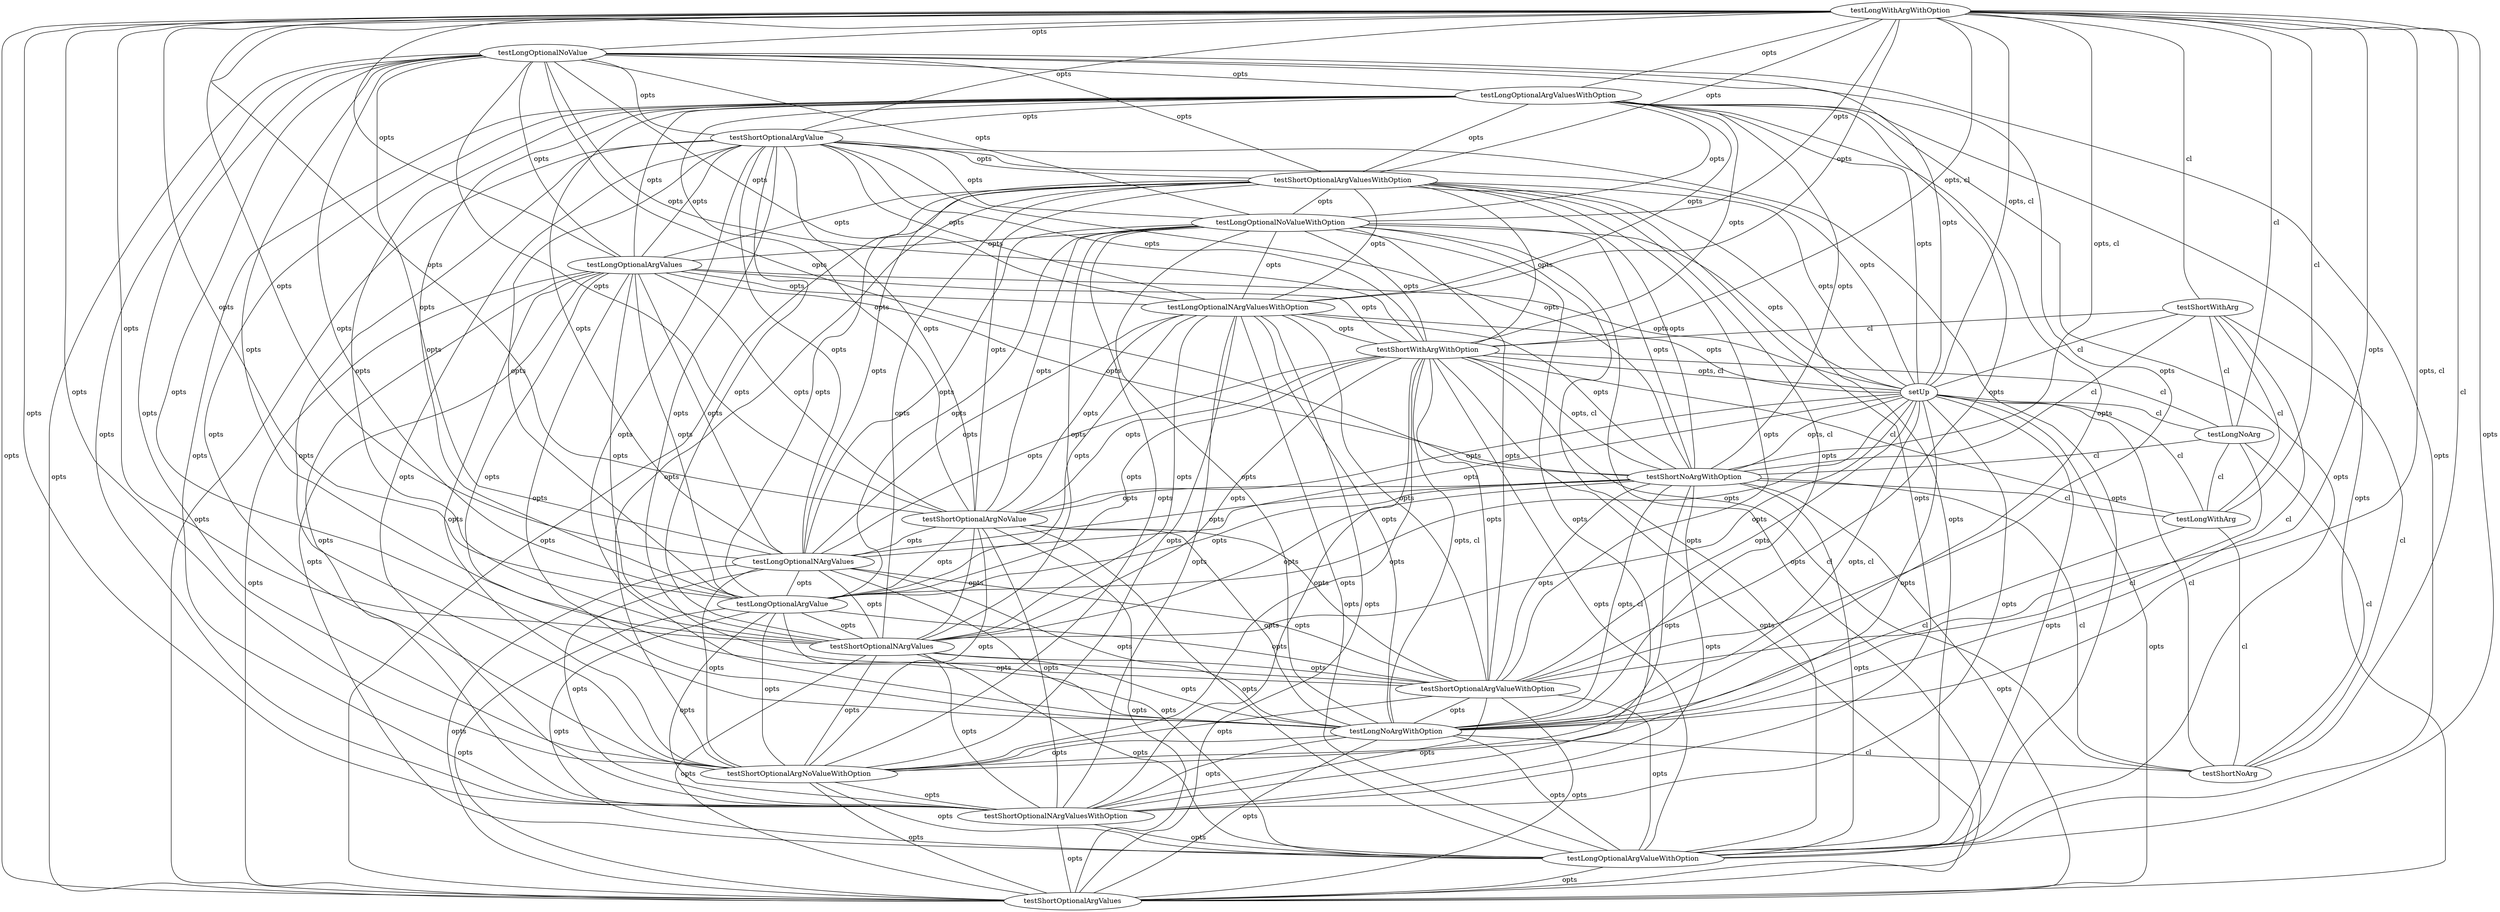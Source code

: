 digraph G {
testLongWithArgWithOption;
testLongOptionalNoValue;
testLongOptionalArgValuesWithOption;
testShortWithArg;
testShortOptionalArgValue;
testShortOptionalArgValuesWithOption;
testLongOptionalNoValueWithOption;
testLongOptionalArgValues;
testLongOptionalNArgValuesWithOption;
testShortWithArgWithOption;
setUp;
testLongNoArg;
testShortNoArgWithOption;
testLongWithArg;
testShortOptionalArgNoValue;
testLongOptionalNArgValues;
testLongOptionalArgValue;
testShortOptionalNArgValues;
testShortOptionalArgValueWithOption;
testLongNoArgWithOption;
testShortOptionalArgNoValueWithOption;
testShortOptionalNArgValuesWithOption;
testLongOptionalArgValueWithOption;
testShortOptionalArgValues;
testShortNoArg;
testLongWithArgWithOption -> testShortNoArgWithOption [label=" opts, cl", dir=none];
testLongWithArgWithOption -> testLongOptionalNoValue [label=" opts", dir=none];
testLongWithArgWithOption -> testLongWithArg [label=" cl", dir=none];
testLongWithArgWithOption -> testLongOptionalArgValuesWithOption [label=" opts", dir=none];
testLongWithArgWithOption -> testShortWithArg [label=" cl", dir=none];
testLongWithArgWithOption -> testShortOptionalArgValue [label=" opts", dir=none];
testLongWithArgWithOption -> testShortOptionalArgNoValue [label=" opts", dir=none];
testLongWithArgWithOption -> testShortOptionalArgValuesWithOption [label=" opts", dir=none];
testLongWithArgWithOption -> testLongOptionalNArgValues [label=" opts", dir=none];
testLongWithArgWithOption -> testLongOptionalNoValueWithOption [label=" opts", dir=none];
testLongWithArgWithOption -> testLongOptionalArgValue [label=" opts", dir=none];
testLongWithArgWithOption -> testLongOptionalArgValues [label=" opts", dir=none];
testLongWithArgWithOption -> testShortOptionalNArgValues [label=" opts", dir=none];
testLongWithArgWithOption -> testLongOptionalNArgValuesWithOption [label=" opts", dir=none];
testLongWithArgWithOption -> testShortWithArgWithOption [label=" opts, cl", dir=none];
testLongWithArgWithOption -> testShortOptionalArgValueWithOption [label=" opts", dir=none];
testLongWithArgWithOption -> setUp [label=" opts, cl", dir=none];
testLongWithArgWithOption -> testLongNoArgWithOption [label=" opts, cl", dir=none];
testLongWithArgWithOption -> testShortOptionalArgNoValueWithOption [label=" opts", dir=none];
testLongWithArgWithOption -> testShortOptionalNArgValuesWithOption [label=" opts", dir=none];
testLongWithArgWithOption -> testLongOptionalArgValueWithOption [label=" opts", dir=none];
testLongWithArgWithOption -> testShortOptionalArgValues [label=" opts", dir=none];
testLongWithArgWithOption -> testLongNoArg [label=" cl", dir=none];
testLongWithArgWithOption -> testShortNoArg [label=" cl", dir=none];
testShortNoArgWithOption -> testLongWithArg [label=" cl", dir=none];
testShortNoArgWithOption -> testLongOptionalArgValue [label=" opts", dir=none];
testShortNoArgWithOption -> testShortOptionalArgNoValue [label=" opts", dir=none];
testShortNoArgWithOption -> testShortOptionalNArgValues [label=" opts", dir=none];
testShortNoArgWithOption -> testShortOptionalArgValueWithOption [label=" opts", dir=none];
testShortNoArgWithOption -> testLongNoArgWithOption [label=" opts, cl", dir=none];
testShortNoArgWithOption -> testShortOptionalArgNoValueWithOption [label=" opts", dir=none];
testShortNoArgWithOption -> testShortOptionalNArgValuesWithOption [label=" opts", dir=none];
testShortNoArgWithOption -> testLongOptionalArgValueWithOption [label=" opts", dir=none];
testShortNoArgWithOption -> testShortOptionalArgValues [label=" opts", dir=none];
testShortNoArgWithOption -> testLongOptionalNArgValues [label=" opts", dir=none];
testShortNoArgWithOption -> testShortNoArg [label=" cl", dir=none];
testLongOptionalNoValue -> testShortNoArgWithOption [label=" opts", dir=none];
testLongOptionalNoValue -> testLongOptionalArgValuesWithOption [label=" opts", dir=none];
testLongOptionalNoValue -> testShortOptionalArgValue [label=" opts", dir=none];
testLongOptionalNoValue -> testShortOptionalArgNoValue [label=" opts", dir=none];
testLongOptionalNoValue -> testShortOptionalArgValuesWithOption [label=" opts", dir=none];
testLongOptionalNoValue -> testLongOptionalNArgValues [label=" opts", dir=none];
testLongOptionalNoValue -> testLongOptionalNoValueWithOption [label=" opts", dir=none];
testLongOptionalNoValue -> testLongOptionalArgValue [label=" opts", dir=none];
testLongOptionalNoValue -> testLongOptionalArgValues [label=" opts", dir=none];
testLongOptionalNoValue -> testShortOptionalNArgValues [label=" opts", dir=none];
testLongOptionalNoValue -> testLongOptionalNArgValuesWithOption [label=" opts", dir=none];
testLongOptionalNoValue -> testShortWithArgWithOption [label=" opts", dir=none];
testLongOptionalNoValue -> testShortOptionalArgValueWithOption [label=" opts", dir=none];
testLongOptionalNoValue -> setUp [label=" opts", dir=none];
testLongOptionalNoValue -> testLongNoArgWithOption [label=" opts", dir=none];
testLongOptionalNoValue -> testShortOptionalArgNoValueWithOption [label=" opts", dir=none];
testLongOptionalNoValue -> testShortOptionalNArgValuesWithOption [label=" opts", dir=none];
testLongOptionalNoValue -> testLongOptionalArgValueWithOption [label=" opts", dir=none];
testLongOptionalNoValue -> testShortOptionalArgValues [label=" opts", dir=none];
testLongWithArg -> testLongNoArgWithOption [label=" cl", dir=none];
testLongWithArg -> testShortNoArg [label=" cl", dir=none];
testLongOptionalArgValuesWithOption -> testShortNoArgWithOption [label=" opts", dir=none];
testLongOptionalArgValuesWithOption -> testShortOptionalArgValue [label=" opts", dir=none];
testLongOptionalArgValuesWithOption -> testShortOptionalArgNoValue [label=" opts", dir=none];
testLongOptionalArgValuesWithOption -> testShortOptionalArgValuesWithOption [label=" opts", dir=none];
testLongOptionalArgValuesWithOption -> testLongOptionalNArgValues [label=" opts", dir=none];
testLongOptionalArgValuesWithOption -> testLongOptionalNoValueWithOption [label=" opts", dir=none];
testLongOptionalArgValuesWithOption -> testLongOptionalArgValue [label=" opts", dir=none];
testLongOptionalArgValuesWithOption -> testLongOptionalArgValues [label=" opts", dir=none];
testLongOptionalArgValuesWithOption -> testShortOptionalNArgValues [label=" opts", dir=none];
testLongOptionalArgValuesWithOption -> testLongOptionalNArgValuesWithOption [label=" opts", dir=none];
testLongOptionalArgValuesWithOption -> testShortWithArgWithOption [label=" opts", dir=none];
testLongOptionalArgValuesWithOption -> testShortOptionalArgValueWithOption [label=" opts", dir=none];
testLongOptionalArgValuesWithOption -> setUp [label=" opts", dir=none];
testLongOptionalArgValuesWithOption -> testLongNoArgWithOption [label=" opts", dir=none];
testLongOptionalArgValuesWithOption -> testShortOptionalArgNoValueWithOption [label=" opts", dir=none];
testLongOptionalArgValuesWithOption -> testShortOptionalNArgValuesWithOption [label=" opts", dir=none];
testLongOptionalArgValuesWithOption -> testLongOptionalArgValueWithOption [label=" opts", dir=none];
testLongOptionalArgValuesWithOption -> testShortOptionalArgValues [label=" opts", dir=none];
testShortWithArg -> testShortNoArgWithOption [label=" cl", dir=none];
testShortWithArg -> testLongWithArg [label=" cl", dir=none];
testShortWithArg -> testShortWithArgWithOption [label=" cl", dir=none];
testShortWithArg -> setUp [label=" cl", dir=none];
testShortWithArg -> testLongNoArgWithOption [label=" cl", dir=none];
testShortWithArg -> testLongNoArg [label=" cl", dir=none];
testShortWithArg -> testShortNoArg [label=" cl", dir=none];
testShortOptionalArgValue -> testShortNoArgWithOption [label=" opts", dir=none];
testShortOptionalArgValue -> testShortOptionalArgNoValue [label=" opts", dir=none];
testShortOptionalArgValue -> testShortOptionalArgValuesWithOption [label=" opts", dir=none];
testShortOptionalArgValue -> testLongOptionalNArgValues [label=" opts", dir=none];
testShortOptionalArgValue -> testLongOptionalNoValueWithOption [label=" opts", dir=none];
testShortOptionalArgValue -> testLongOptionalArgValue [label=" opts", dir=none];
testShortOptionalArgValue -> testLongOptionalArgValues [label=" opts", dir=none];
testShortOptionalArgValue -> testShortOptionalNArgValues [label=" opts", dir=none];
testShortOptionalArgValue -> testLongOptionalNArgValuesWithOption [label=" opts", dir=none];
testShortOptionalArgValue -> testShortWithArgWithOption [label=" opts", dir=none];
testShortOptionalArgValue -> testShortOptionalArgValueWithOption [label=" opts", dir=none];
testShortOptionalArgValue -> setUp [label=" opts", dir=none];
testShortOptionalArgValue -> testLongNoArgWithOption [label=" opts", dir=none];
testShortOptionalArgValue -> testShortOptionalArgNoValueWithOption [label=" opts", dir=none];
testShortOptionalArgValue -> testShortOptionalNArgValuesWithOption [label=" opts", dir=none];
testShortOptionalArgValue -> testLongOptionalArgValueWithOption [label=" opts", dir=none];
testShortOptionalArgValue -> testShortOptionalArgValues [label=" opts", dir=none];
testShortOptionalArgNoValue -> testLongOptionalArgValue [label=" opts", dir=none];
testShortOptionalArgNoValue -> testShortOptionalNArgValues [label=" opts", dir=none];
testShortOptionalArgNoValue -> testShortOptionalArgValueWithOption [label=" opts", dir=none];
testShortOptionalArgNoValue -> testLongNoArgWithOption [label=" opts", dir=none];
testShortOptionalArgNoValue -> testShortOptionalArgNoValueWithOption [label=" opts", dir=none];
testShortOptionalArgNoValue -> testShortOptionalNArgValuesWithOption [label=" opts", dir=none];
testShortOptionalArgNoValue -> testLongOptionalArgValueWithOption [label=" opts", dir=none];
testShortOptionalArgNoValue -> testShortOptionalArgValues [label=" opts", dir=none];
testShortOptionalArgNoValue -> testLongOptionalNArgValues [label=" opts", dir=none];
testShortOptionalArgValuesWithOption -> testShortNoArgWithOption [label=" opts", dir=none];
testShortOptionalArgValuesWithOption -> testShortOptionalArgNoValue [label=" opts", dir=none];
testShortOptionalArgValuesWithOption -> testLongOptionalNArgValues [label=" opts", dir=none];
testShortOptionalArgValuesWithOption -> testLongOptionalNoValueWithOption [label=" opts", dir=none];
testShortOptionalArgValuesWithOption -> testLongOptionalArgValue [label=" opts", dir=none];
testShortOptionalArgValuesWithOption -> testLongOptionalArgValues [label=" opts", dir=none];
testShortOptionalArgValuesWithOption -> testShortOptionalNArgValues [label=" opts", dir=none];
testShortOptionalArgValuesWithOption -> testLongOptionalNArgValuesWithOption [label=" opts", dir=none];
testShortOptionalArgValuesWithOption -> testShortWithArgWithOption [label=" opts", dir=none];
testShortOptionalArgValuesWithOption -> testShortOptionalArgValueWithOption [label=" opts", dir=none];
testShortOptionalArgValuesWithOption -> setUp [label=" opts", dir=none];
testShortOptionalArgValuesWithOption -> testLongNoArgWithOption [label=" opts", dir=none];
testShortOptionalArgValuesWithOption -> testShortOptionalArgNoValueWithOption [label=" opts", dir=none];
testShortOptionalArgValuesWithOption -> testShortOptionalNArgValuesWithOption [label=" opts", dir=none];
testShortOptionalArgValuesWithOption -> testLongOptionalArgValueWithOption [label=" opts", dir=none];
testShortOptionalArgValuesWithOption -> testShortOptionalArgValues [label=" opts", dir=none];
testLongOptionalNArgValues -> testLongOptionalArgValue [label=" opts", dir=none];
testLongOptionalNArgValues -> testShortOptionalNArgValues [label=" opts", dir=none];
testLongOptionalNArgValues -> testShortOptionalArgValueWithOption [label=" opts", dir=none];
testLongOptionalNArgValues -> testLongNoArgWithOption [label=" opts", dir=none];
testLongOptionalNArgValues -> testShortOptionalArgNoValueWithOption [label=" opts", dir=none];
testLongOptionalNArgValues -> testShortOptionalNArgValuesWithOption [label=" opts", dir=none];
testLongOptionalNArgValues -> testLongOptionalArgValueWithOption [label=" opts", dir=none];
testLongOptionalNArgValues -> testShortOptionalArgValues [label=" opts", dir=none];
testLongOptionalNoValueWithOption -> testShortNoArgWithOption [label=" opts", dir=none];
testLongOptionalNoValueWithOption -> testShortOptionalArgNoValue [label=" opts", dir=none];
testLongOptionalNoValueWithOption -> testLongOptionalNArgValues [label=" opts", dir=none];
testLongOptionalNoValueWithOption -> testLongOptionalArgValue [label=" opts", dir=none];
testLongOptionalNoValueWithOption -> testLongOptionalArgValues [label=" opts", dir=none];
testLongOptionalNoValueWithOption -> testShortOptionalNArgValues [label=" opts", dir=none];
testLongOptionalNoValueWithOption -> testLongOptionalNArgValuesWithOption [label=" opts", dir=none];
testLongOptionalNoValueWithOption -> testShortWithArgWithOption [label=" opts", dir=none];
testLongOptionalNoValueWithOption -> testShortOptionalArgValueWithOption [label=" opts", dir=none];
testLongOptionalNoValueWithOption -> setUp [label=" opts", dir=none];
testLongOptionalNoValueWithOption -> testLongNoArgWithOption [label=" opts", dir=none];
testLongOptionalNoValueWithOption -> testShortOptionalArgNoValueWithOption [label=" opts", dir=none];
testLongOptionalNoValueWithOption -> testShortOptionalNArgValuesWithOption [label=" opts", dir=none];
testLongOptionalNoValueWithOption -> testLongOptionalArgValueWithOption [label=" opts", dir=none];
testLongOptionalNoValueWithOption -> testShortOptionalArgValues [label=" opts", dir=none];
testLongOptionalArgValue -> testShortOptionalNArgValues [label=" opts", dir=none];
testLongOptionalArgValue -> testShortOptionalArgValueWithOption [label=" opts", dir=none];
testLongOptionalArgValue -> testLongNoArgWithOption [label=" opts", dir=none];
testLongOptionalArgValue -> testShortOptionalArgNoValueWithOption [label=" opts", dir=none];
testLongOptionalArgValue -> testShortOptionalNArgValuesWithOption [label=" opts", dir=none];
testLongOptionalArgValue -> testLongOptionalArgValueWithOption [label=" opts", dir=none];
testLongOptionalArgValue -> testShortOptionalArgValues [label=" opts", dir=none];
testLongOptionalArgValues -> testShortNoArgWithOption [label=" opts", dir=none];
testLongOptionalArgValues -> testShortOptionalArgNoValue [label=" opts", dir=none];
testLongOptionalArgValues -> testLongOptionalNArgValues [label=" opts", dir=none];
testLongOptionalArgValues -> testLongOptionalArgValue [label=" opts", dir=none];
testLongOptionalArgValues -> testShortOptionalNArgValues [label=" opts", dir=none];
testLongOptionalArgValues -> testLongOptionalNArgValuesWithOption [label=" opts", dir=none];
testLongOptionalArgValues -> testShortWithArgWithOption [label=" opts", dir=none];
testLongOptionalArgValues -> testShortOptionalArgValueWithOption [label=" opts", dir=none];
testLongOptionalArgValues -> setUp [label=" opts", dir=none];
testLongOptionalArgValues -> testLongNoArgWithOption [label=" opts", dir=none];
testLongOptionalArgValues -> testShortOptionalArgNoValueWithOption [label=" opts", dir=none];
testLongOptionalArgValues -> testShortOptionalNArgValuesWithOption [label=" opts", dir=none];
testLongOptionalArgValues -> testLongOptionalArgValueWithOption [label=" opts", dir=none];
testLongOptionalArgValues -> testShortOptionalArgValues [label=" opts", dir=none];
testShortOptionalNArgValues -> testShortOptionalArgValueWithOption [label=" opts", dir=none];
testShortOptionalNArgValues -> testLongNoArgWithOption [label=" opts", dir=none];
testShortOptionalNArgValues -> testShortOptionalArgNoValueWithOption [label=" opts", dir=none];
testShortOptionalNArgValues -> testShortOptionalNArgValuesWithOption [label=" opts", dir=none];
testShortOptionalNArgValues -> testLongOptionalArgValueWithOption [label=" opts", dir=none];
testShortOptionalNArgValues -> testShortOptionalArgValues [label=" opts", dir=none];
testLongOptionalNArgValuesWithOption -> testShortNoArgWithOption [label=" opts", dir=none];
testLongOptionalNArgValuesWithOption -> testShortOptionalArgNoValue [label=" opts", dir=none];
testLongOptionalNArgValuesWithOption -> testLongOptionalNArgValues [label=" opts", dir=none];
testLongOptionalNArgValuesWithOption -> testLongOptionalArgValue [label=" opts", dir=none];
testLongOptionalNArgValuesWithOption -> testShortOptionalNArgValues [label=" opts", dir=none];
testLongOptionalNArgValuesWithOption -> testShortWithArgWithOption [label=" opts", dir=none];
testLongOptionalNArgValuesWithOption -> testShortOptionalArgValueWithOption [label=" opts", dir=none];
testLongOptionalNArgValuesWithOption -> setUp [label=" opts", dir=none];
testLongOptionalNArgValuesWithOption -> testLongNoArgWithOption [label=" opts", dir=none];
testLongOptionalNArgValuesWithOption -> testShortOptionalArgNoValueWithOption [label=" opts", dir=none];
testLongOptionalNArgValuesWithOption -> testShortOptionalNArgValuesWithOption [label=" opts", dir=none];
testLongOptionalNArgValuesWithOption -> testLongOptionalArgValueWithOption [label=" opts", dir=none];
testLongOptionalNArgValuesWithOption -> testShortOptionalArgValues [label=" opts", dir=none];
testShortWithArgWithOption -> testShortNoArgWithOption [label=" opts, cl", dir=none];
testShortWithArgWithOption -> testLongWithArg [label=" cl", dir=none];
testShortWithArgWithOption -> testShortOptionalArgNoValue [label=" opts", dir=none];
testShortWithArgWithOption -> testLongOptionalNArgValues [label=" opts", dir=none];
testShortWithArgWithOption -> testLongOptionalArgValue [label=" opts", dir=none];
testShortWithArgWithOption -> testShortOptionalNArgValues [label=" opts", dir=none];
testShortWithArgWithOption -> testShortOptionalArgValueWithOption [label=" opts", dir=none];
testShortWithArgWithOption -> setUp [label=" opts, cl", dir=none];
testShortWithArgWithOption -> testLongNoArgWithOption [label=" opts, cl", dir=none];
testShortWithArgWithOption -> testShortOptionalArgNoValueWithOption [label=" opts", dir=none];
testShortWithArgWithOption -> testShortOptionalNArgValuesWithOption [label=" opts", dir=none];
testShortWithArgWithOption -> testLongOptionalArgValueWithOption [label=" opts", dir=none];
testShortWithArgWithOption -> testShortOptionalArgValues [label=" opts", dir=none];
testShortWithArgWithOption -> testLongNoArg [label=" cl", dir=none];
testShortWithArgWithOption -> testShortNoArg [label=" cl", dir=none];
testShortOptionalArgValueWithOption -> testLongNoArgWithOption [label=" opts", dir=none];
testShortOptionalArgValueWithOption -> testShortOptionalArgNoValueWithOption [label=" opts", dir=none];
testShortOptionalArgValueWithOption -> testShortOptionalNArgValuesWithOption [label=" opts", dir=none];
testShortOptionalArgValueWithOption -> testLongOptionalArgValueWithOption [label=" opts", dir=none];
testShortOptionalArgValueWithOption -> testShortOptionalArgValues [label=" opts", dir=none];
setUp -> testShortNoArgWithOption [label=" opts, cl", dir=none];
setUp -> testLongWithArg [label=" cl", dir=none];
setUp -> testShortOptionalArgNoValue [label=" opts", dir=none];
setUp -> testLongOptionalNArgValues [label=" opts", dir=none];
setUp -> testLongOptionalArgValue [label=" opts", dir=none];
setUp -> testShortOptionalNArgValues [label=" opts", dir=none];
setUp -> testShortOptionalArgValueWithOption [label=" opts", dir=none];
setUp -> testLongNoArgWithOption [label=" opts, cl", dir=none];
setUp -> testShortOptionalArgNoValueWithOption [label=" opts", dir=none];
setUp -> testShortOptionalNArgValuesWithOption [label=" opts", dir=none];
setUp -> testLongOptionalArgValueWithOption [label=" opts", dir=none];
setUp -> testShortOptionalArgValues [label=" opts", dir=none];
setUp -> testLongNoArg [label=" cl", dir=none];
setUp -> testShortNoArg [label=" cl", dir=none];
testLongNoArgWithOption -> testShortOptionalArgNoValueWithOption [label=" opts", dir=none];
testLongNoArgWithOption -> testShortOptionalNArgValuesWithOption [label=" opts", dir=none];
testLongNoArgWithOption -> testLongOptionalArgValueWithOption [label=" opts", dir=none];
testLongNoArgWithOption -> testShortOptionalArgValues [label=" opts", dir=none];
testLongNoArgWithOption -> testShortNoArg [label=" cl", dir=none];
testShortOptionalArgNoValueWithOption -> testShortOptionalNArgValuesWithOption [label=" opts", dir=none];
testShortOptionalArgNoValueWithOption -> testLongOptionalArgValueWithOption [label=" opts", dir=none];
testShortOptionalArgNoValueWithOption -> testShortOptionalArgValues [label=" opts", dir=none];
testShortOptionalNArgValuesWithOption -> testLongOptionalArgValueWithOption [label=" opts", dir=none];
testShortOptionalNArgValuesWithOption -> testShortOptionalArgValues [label=" opts", dir=none];
testLongOptionalArgValueWithOption -> testShortOptionalArgValues [label=" opts", dir=none];
testLongNoArg -> testShortNoArgWithOption [label=" cl", dir=none];
testLongNoArg -> testLongWithArg [label=" cl", dir=none];
testLongNoArg -> testLongNoArgWithOption [label=" cl", dir=none];
testLongNoArg -> testShortNoArg [label=" cl", dir=none];
}